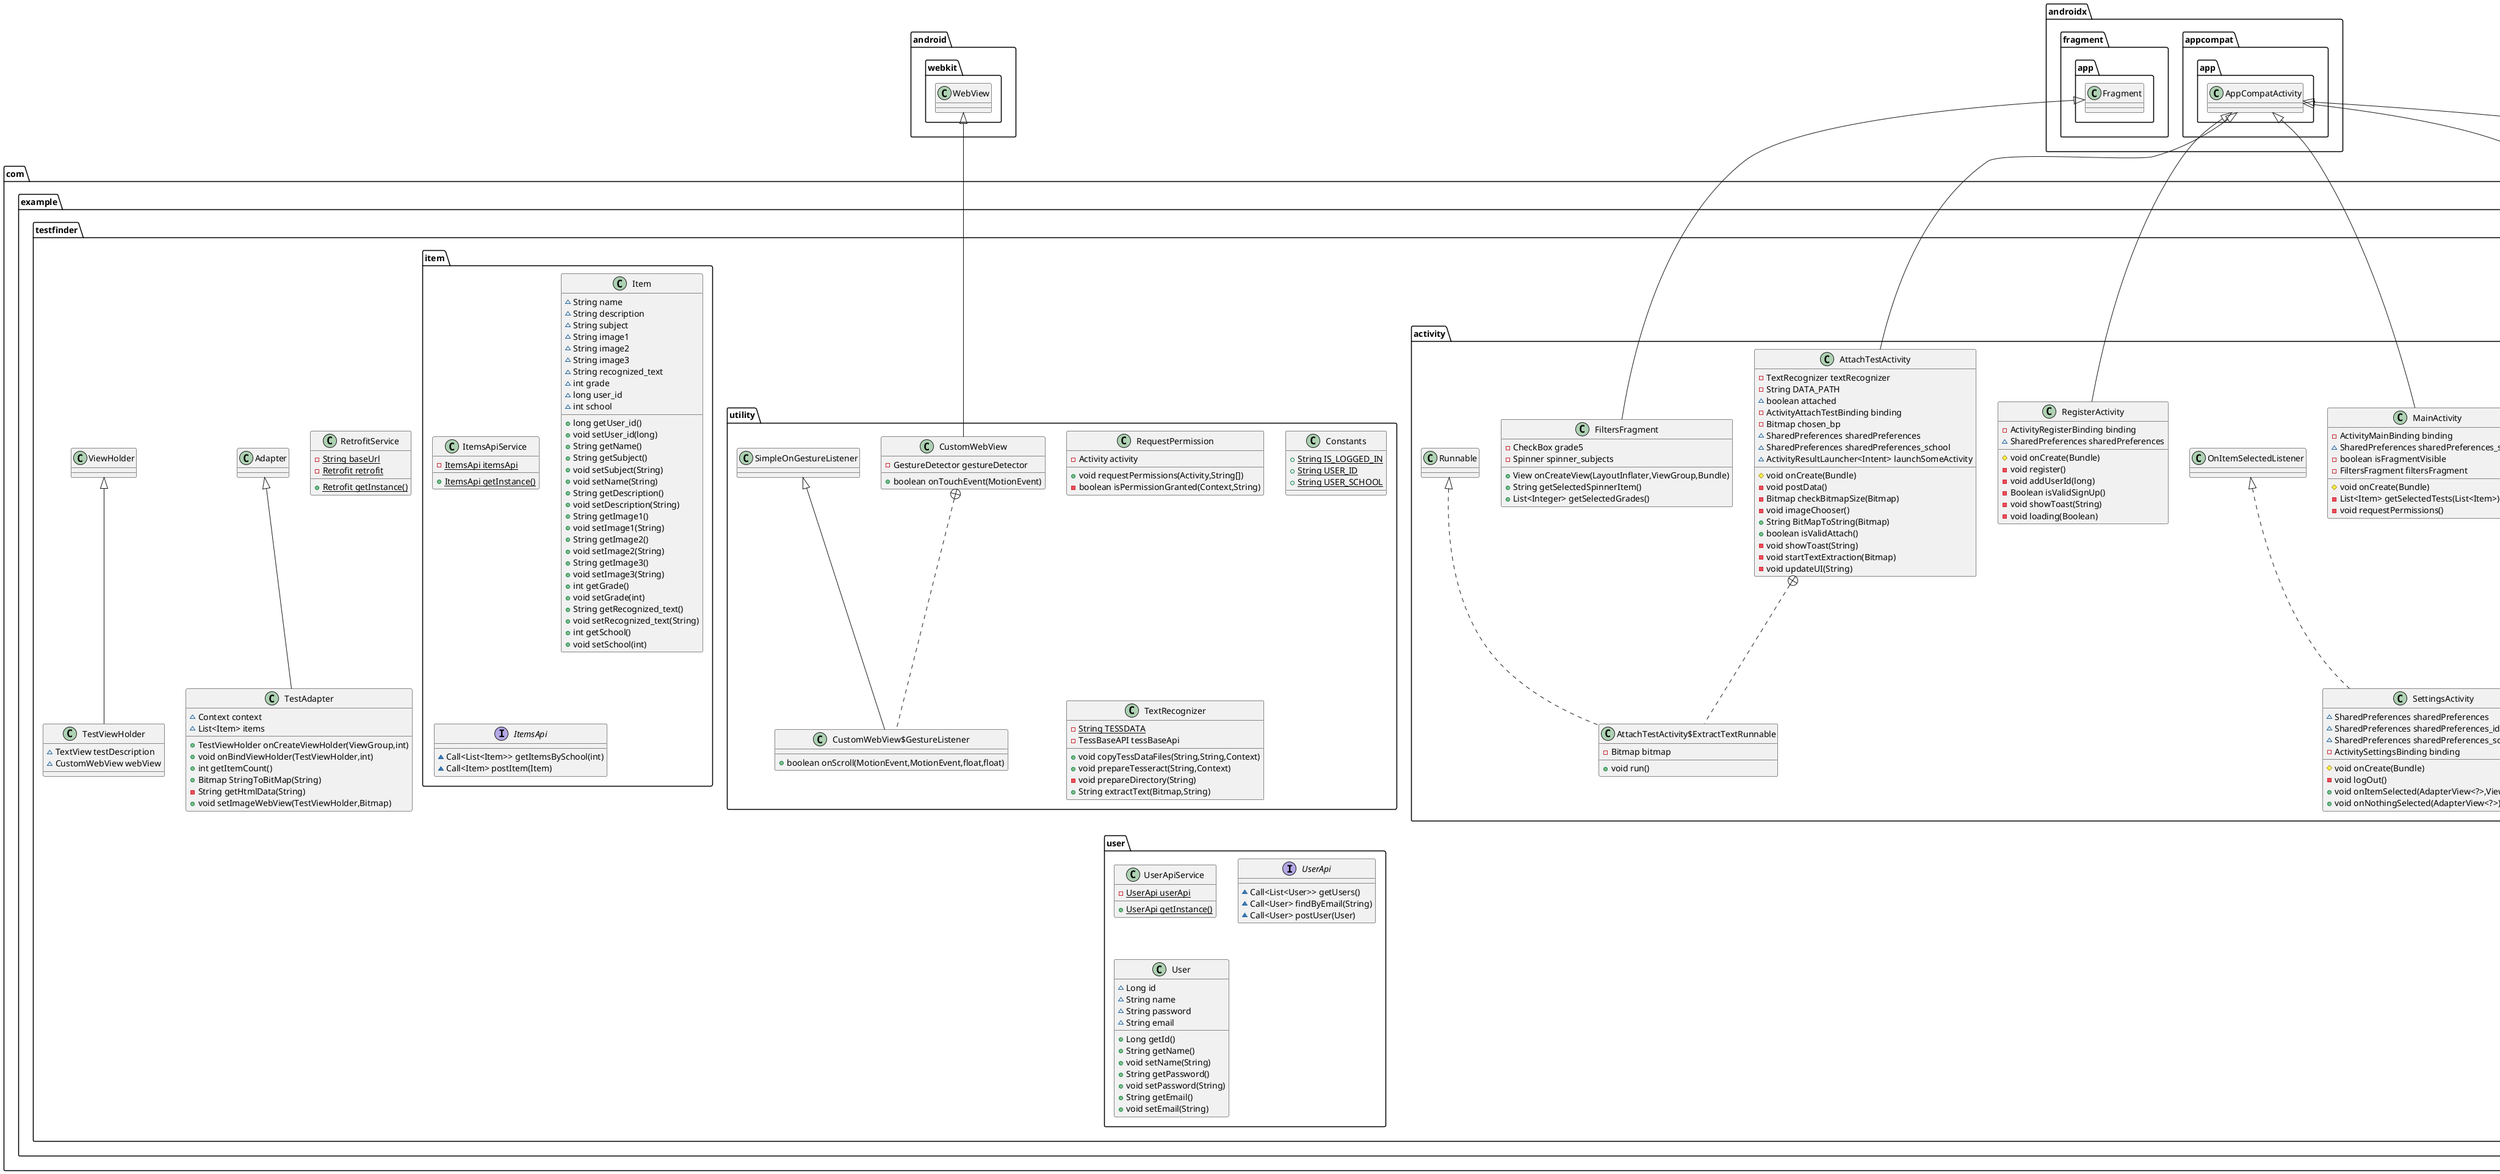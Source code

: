 @startuml
class com.example.testfinder.TestAdapter {
~ Context context
~ List<Item> items
+ TestViewHolder onCreateViewHolder(ViewGroup,int)
+ void onBindViewHolder(TestViewHolder,int)
+ int getItemCount()
+ Bitmap StringToBitMap(String)
- String getHtmlData(String)
+ void setImageWebView(TestViewHolder,Bitmap)
}
class com.example.testfinder.RetrofitService {
- {static} String baseUrl
- {static} Retrofit retrofit
+ {static} Retrofit getInstance()
}
class com.example.testfinder.utility.RequestPermission {
- Activity activity
+ void requestPermissions(Activity,String[])
- boolean isPermissionGranted(Context,String)
}
class com.example.testfinder.utility.Constants {
+ {static} String IS_LOGGED_IN
+ {static} String USER_ID
+ {static} String USER_SCHOOL
}
class com.example.testfinder.item.ItemsApiService {
- {static} ItemsApi itemsApi
+ {static} ItemsApi getInstance()
}
class com.example.testfinder.activity.AttachTestActivity {
- TextRecognizer textRecognizer
- String DATA_PATH
~ boolean attached
- ActivityAttachTestBinding binding
- Bitmap chosen_bp
~ SharedPreferences sharedPreferences
~ SharedPreferences sharedPreferences_school
~ ActivityResultLauncher<Intent> launchSomeActivity
# void onCreate(Bundle)
- void postData()
- Bitmap checkBitmapSize(Bitmap)
- void imageChooser()
+ String BitMapToString(Bitmap)
+ boolean isValidAttach()
- void showToast(String)
- void startTextExtraction(Bitmap)
- void updateUI(String)
}
class com.example.testfinder.activity.AttachTestActivity$ExtractTextRunnable {
- Bitmap bitmap
+ void run()
}
class com.example.testfinder.item.Item {
~ String name
~ String description
~ String subject
~ String image1
~ String image2
~ String image3
~ String recognized_text
~ int grade
~ long user_id
~ int school
+ long getUser_id()
+ void setUser_id(long)
+ String getName()
+ String getSubject()
+ void setSubject(String)
+ void setName(String)
+ String getDescription()
+ void setDescription(String)
+ String getImage1()
+ void setImage1(String)
+ String getImage2()
+ void setImage2(String)
+ String getImage3()
+ void setImage3(String)
+ int getGrade()
+ void setGrade(int)
+ String getRecognized_text()
+ void setRecognized_text(String)
+ int getSchool()
+ void setSchool(int)
}
class com.example.testfinder.TestViewHolder {
~ TextView testDescription
~ CustomWebView webView
}
class com.example.testfinder.activity.RegisterActivity {
- ActivityRegisterBinding binding
~ SharedPreferences sharedPreferences
# void onCreate(Bundle)
- void register()
- void addUserId(long)
- Boolean isValidSignUp()
- void showToast(String)
- void loading(Boolean)
}
class com.example.testfinder.activity.FiltersFragment {
- CheckBox grade5
- Spinner spinner_subjects
+ View onCreateView(LayoutInflater,ViewGroup,Bundle)
+ String getSelectedSpinnerItem()
+ List<Integer> getSelectedGrades()
}
interface com.example.testfinder.item.ItemsApi {
~ Call<List<Item>> getItemsBySchool(int)
~ Call<Item> postItem(Item)
}
class com.example.testfinder.user.UserApiService {
- {static} UserApi userApi
+ {static} UserApi getInstance()
}
interface com.example.testfinder.user.UserApi {
~ Call<List<User>> getUsers()
~ Call<User> findByEmail(String)
~ Call<User> postUser(User)
}
class com.example.testfinder.user.User {
~ Long id
~ String name
~ String password
~ String email
+ Long getId()
+ String getName()
+ void setName(String)
+ String getPassword()
+ void setPassword(String)
+ String getEmail()
+ void setEmail(String)
}
class com.example.testfinder.activity.SettingsActivity {
~ SharedPreferences sharedPreferences
~ SharedPreferences sharedPreferences_id
~ SharedPreferences sharedPreferences_school
- ActivitySettingsBinding binding
# void onCreate(Bundle)
- void logOut()
+ void onItemSelected(AdapterView<?>,View,int,long)
+ void onNothingSelected(AdapterView<?>)
}
class com.example.testfinder.utility.CustomWebView {
- GestureDetector gestureDetector
+ boolean onTouchEvent(MotionEvent)
}
class com.example.testfinder.utility.CustomWebView$GestureListener {
+ boolean onScroll(MotionEvent,MotionEvent,float,float)
}
class com.example.testfinder.activity.LogInActivity {
- ActivityLogInBinding binding
~ SharedPreferences sharedPreferences
~ SharedPreferences sharedPreferences_id
# void onCreate(Bundle)
- void logIn()
- void addUserId(long)
- void loading(Boolean)
- void saveData()
- Boolean isValidSignIn()
- void showToast(String)
}
class com.example.testfinder.utility.TextRecognizer {
- {static} String TESSDATA
- TessBaseAPI tessBaseApi
+ void copyTessDataFiles(String,String,Context)
+ void prepareTesseract(String,Context)
- void prepareDirectory(String)
+ String extractText(Bitmap,String)
}
class com.example.testfinder.activity.MainActivity {
- ActivityMainBinding binding
~ SharedPreferences sharedPreferences_school
- boolean isFragmentVisible
- FiltersFragment filtersFragment
# void onCreate(Bundle)
- List<Item> getSelectedTests(List<Item>)
- void requestPermissions()
}


com.example.testfinder.Adapter <|-- com.example.testfinder.TestAdapter
androidx.appcompat.app.AppCompatActivity <|-- com.example.testfinder.activity.AttachTestActivity
com.example.testfinder.activity.AttachTestActivity +.. com.example.testfinder.activity.AttachTestActivity$ExtractTextRunnable
com.example.testfinder.activity.Runnable <|.. com.example.testfinder.activity.AttachTestActivity$ExtractTextRunnable
com.example.testfinder.ViewHolder <|-- com.example.testfinder.TestViewHolder
androidx.appcompat.app.AppCompatActivity <|-- com.example.testfinder.activity.RegisterActivity
androidx.fragment.app.Fragment <|-- com.example.testfinder.activity.FiltersFragment
com.example.testfinder.activity.OnItemSelectedListener <|.. com.example.testfinder.activity.SettingsActivity
androidx.appcompat.app.AppCompatActivity <|-- com.example.testfinder.activity.SettingsActivity
android.webkit.WebView <|-- com.example.testfinder.utility.CustomWebView
com.example.testfinder.utility.CustomWebView +.. com.example.testfinder.utility.CustomWebView$GestureListener
com.example.testfinder.utility.SimpleOnGestureListener <|-- com.example.testfinder.utility.CustomWebView$GestureListener
androidx.appcompat.app.AppCompatActivity <|-- com.example.testfinder.activity.LogInActivity
androidx.appcompat.app.AppCompatActivity <|-- com.example.testfinder.activity.MainActivity
@enduml